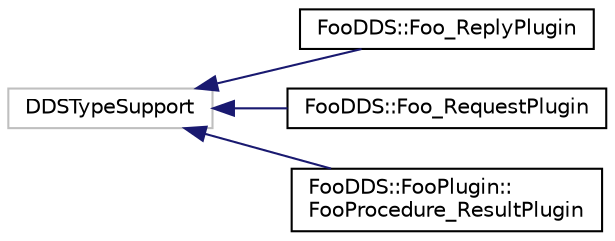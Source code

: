 digraph "Graphical Class Hierarchy"
{
  edge [fontname="Helvetica",fontsize="10",labelfontname="Helvetica",labelfontsize="10"];
  node [fontname="Helvetica",fontsize="10",shape=record];
  rankdir="LR";
  Node1 [label="DDSTypeSupport",height=0.2,width=0.4,color="grey75", fillcolor="white", style="filled"];
  Node1 -> Node2 [dir="back",color="midnightblue",fontsize="10",style="solid",fontname="Helvetica"];
  Node2 [label="FooDDS::Foo_ReplyPlugin",height=0.2,width=0.4,color="black", fillcolor="white", style="filled",URL="$class_foo_d_d_s_1_1_foo___reply_plugin.html",tooltip="This class encapsulates the methods used on DDS topics by DDS middleware. "];
  Node1 -> Node3 [dir="back",color="midnightblue",fontsize="10",style="solid",fontname="Helvetica"];
  Node3 [label="FooDDS::Foo_RequestPlugin",height=0.2,width=0.4,color="black", fillcolor="white", style="filled",URL="$class_foo_d_d_s_1_1_foo___request_plugin.html",tooltip="This class encapsulates the methods used on DDS topics by DDS middleware. "];
  Node1 -> Node4 [dir="back",color="midnightblue",fontsize="10",style="solid",fontname="Helvetica"];
  Node4 [label="FooDDS::FooPlugin::\lFooProcedure_ResultPlugin",height=0.2,width=0.4,color="black", fillcolor="white", style="filled",URL="$class_foo_d_d_s_1_1_foo_plugin_1_1_foo_procedure___result_plugin.html",tooltip="This class encapsulates the methods used on DDS topics by DDS middleware. "];
}
